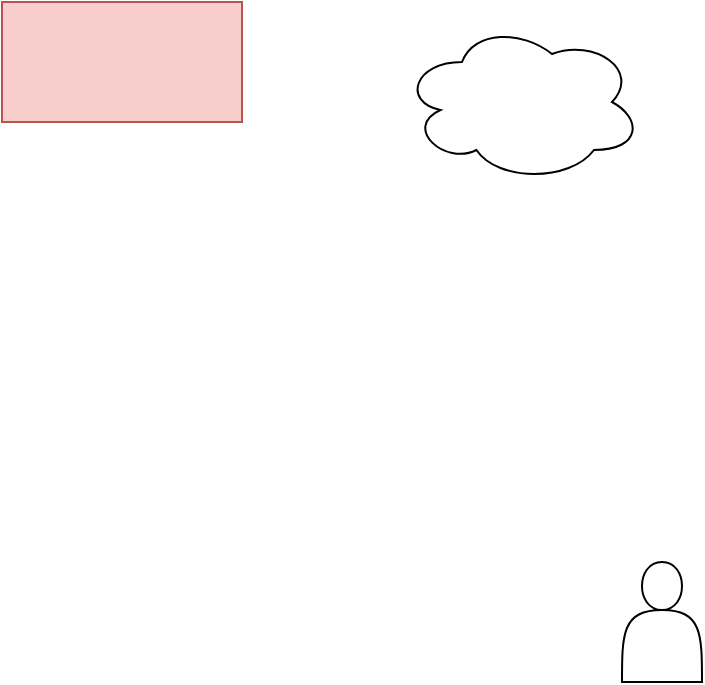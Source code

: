 <mxfile version="24.6.4" type="github">
  <diagram name="Seite-1" id="cYS-9EuOB4i6pcKZ9MJi">
    <mxGraphModel dx="1050" dy="522" grid="1" gridSize="10" guides="1" tooltips="1" connect="1" arrows="1" fold="1" page="1" pageScale="1" pageWidth="827" pageHeight="1169" math="0" shadow="0">
      <root>
        <mxCell id="0" />
        <mxCell id="1" parent="0" />
        <mxCell id="5YDPGhxfkZ1rQy1-W0EN-1" value="" style="rounded=0;whiteSpace=wrap;html=1;fillColor=#f8cecc;strokeColor=#b85450;" parent="1" vertex="1">
          <mxGeometry x="80" y="70" width="120" height="60" as="geometry" />
        </mxCell>
        <mxCell id="zZJHMVHqWspqlWFaA559-1" value="" style="shape=actor;whiteSpace=wrap;html=1;" parent="1" vertex="1">
          <mxGeometry x="390" y="350" width="40" height="60" as="geometry" />
        </mxCell>
        <mxCell id="1FxL4AUtN7IBRBr2Zxdp-1" value="" style="ellipse;shape=cloud;whiteSpace=wrap;html=1;" vertex="1" parent="1">
          <mxGeometry x="280" y="80" width="120" height="80" as="geometry" />
        </mxCell>
      </root>
    </mxGraphModel>
  </diagram>
</mxfile>
